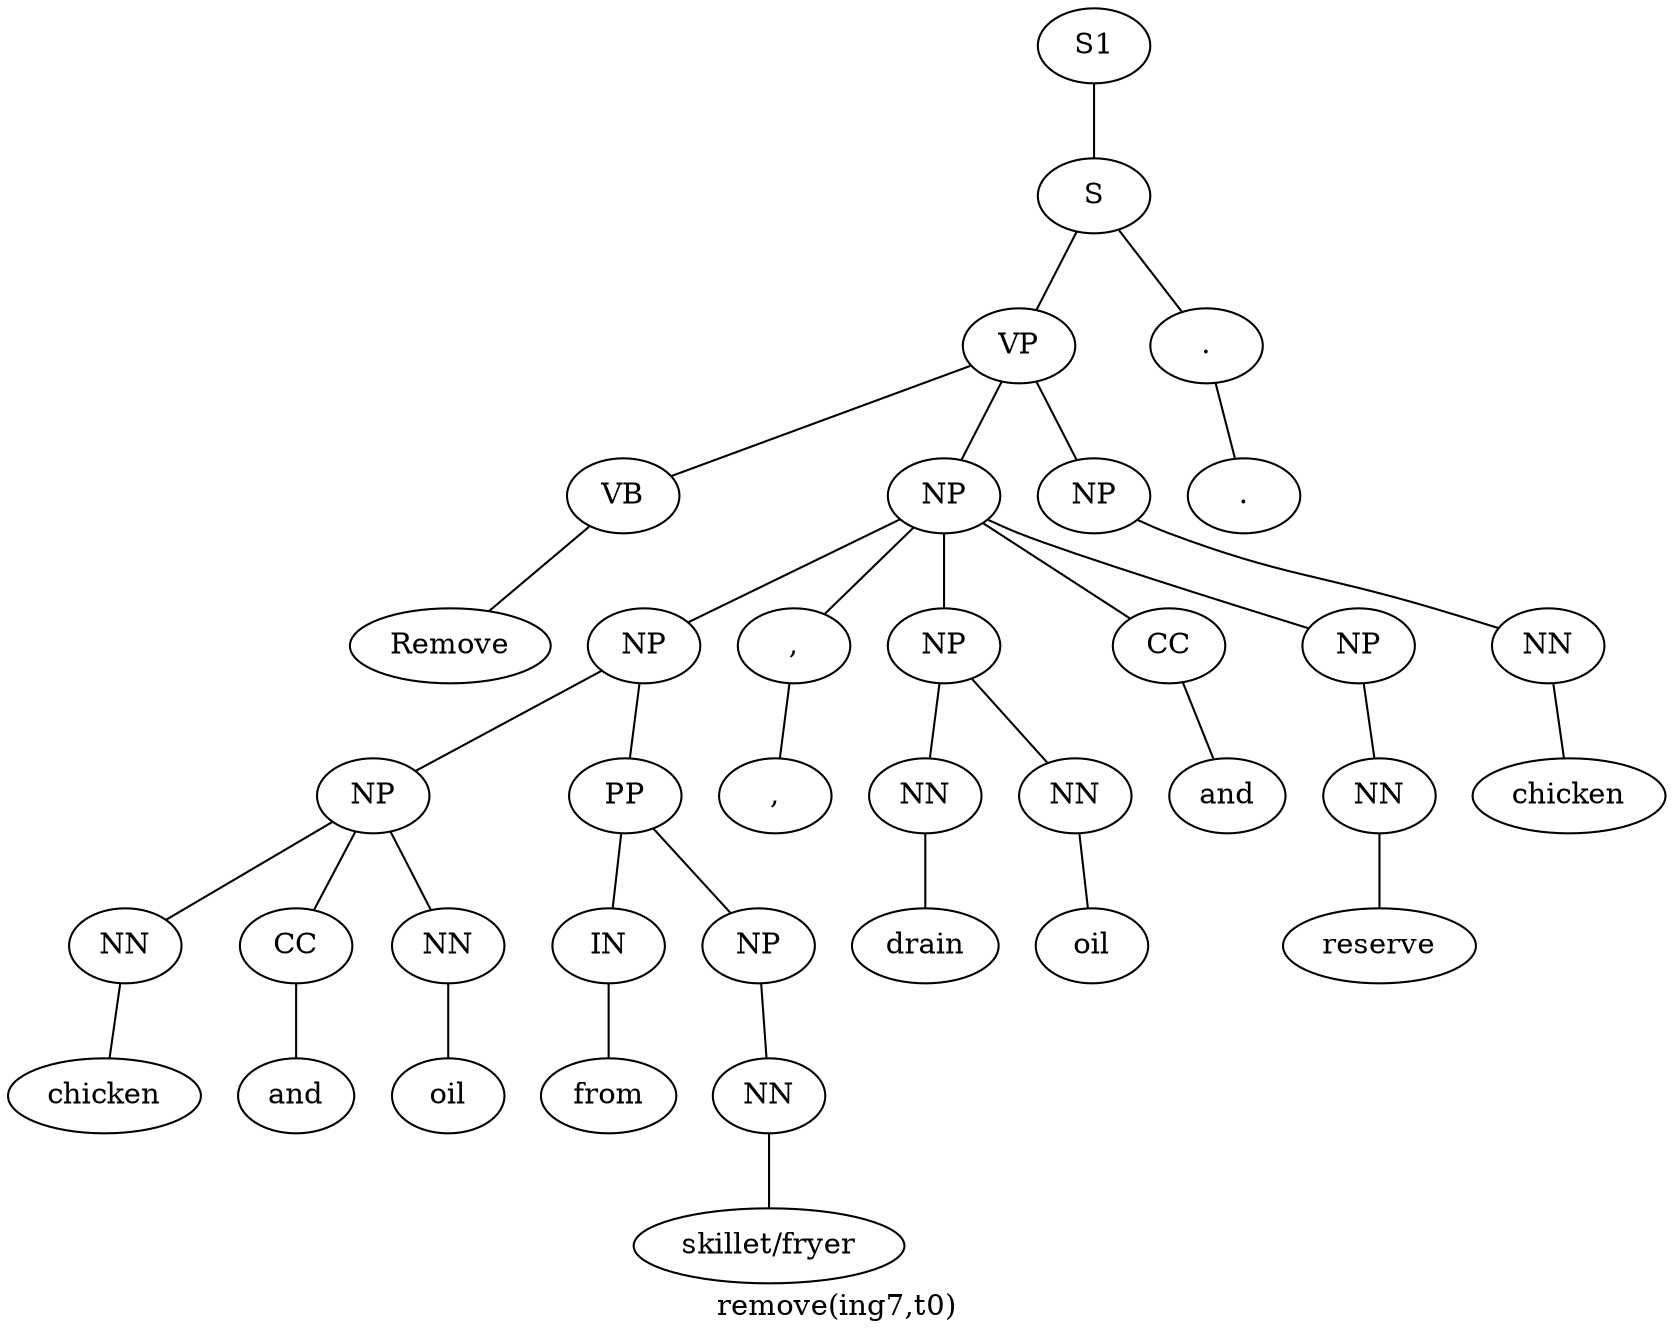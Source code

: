 graph SyntaxGraph {
	label = "remove(ing7,t0)";
	Node0 [label="S1"];
	Node1 [label="S"];
	Node2 [label="VP"];
	Node3 [label="VB"];
	Node4 [label="Remove"];
	Node5 [label="NP"];
	Node6 [label="NP"];
	Node7 [label="NP"];
	Node8 [label="NN"];
	Node9 [label="chicken"];
	Node10 [label="CC"];
	Node11 [label="and"];
	Node12 [label="NN"];
	Node13 [label="oil"];
	Node14 [label="PP"];
	Node15 [label="IN"];
	Node16 [label="from"];
	Node17 [label="NP"];
	Node18 [label="NN"];
	Node19 [label="skillet/fryer"];
	Node20 [label=","];
	Node21 [label=","];
	Node22 [label="NP"];
	Node23 [label="NN"];
	Node24 [label="drain"];
	Node25 [label="NN"];
	Node26 [label="oil"];
	Node27 [label="CC"];
	Node28 [label="and"];
	Node29 [label="NP"];
	Node30 [label="NN"];
	Node31 [label="reserve"];
	Node32 [label="NP"];
	Node33 [label="NN"];
	Node34 [label="chicken"];
	Node35 [label="."];
	Node36 [label="."];

	Node0 -- Node1;
	Node1 -- Node2;
	Node1 -- Node35;
	Node2 -- Node3;
	Node2 -- Node5;
	Node2 -- Node32;
	Node3 -- Node4;
	Node5 -- Node6;
	Node5 -- Node20;
	Node5 -- Node22;
	Node5 -- Node27;
	Node5 -- Node29;
	Node6 -- Node7;
	Node6 -- Node14;
	Node7 -- Node8;
	Node7 -- Node10;
	Node7 -- Node12;
	Node8 -- Node9;
	Node10 -- Node11;
	Node12 -- Node13;
	Node14 -- Node15;
	Node14 -- Node17;
	Node15 -- Node16;
	Node17 -- Node18;
	Node18 -- Node19;
	Node20 -- Node21;
	Node22 -- Node23;
	Node22 -- Node25;
	Node23 -- Node24;
	Node25 -- Node26;
	Node27 -- Node28;
	Node29 -- Node30;
	Node30 -- Node31;
	Node32 -- Node33;
	Node33 -- Node34;
	Node35 -- Node36;
}